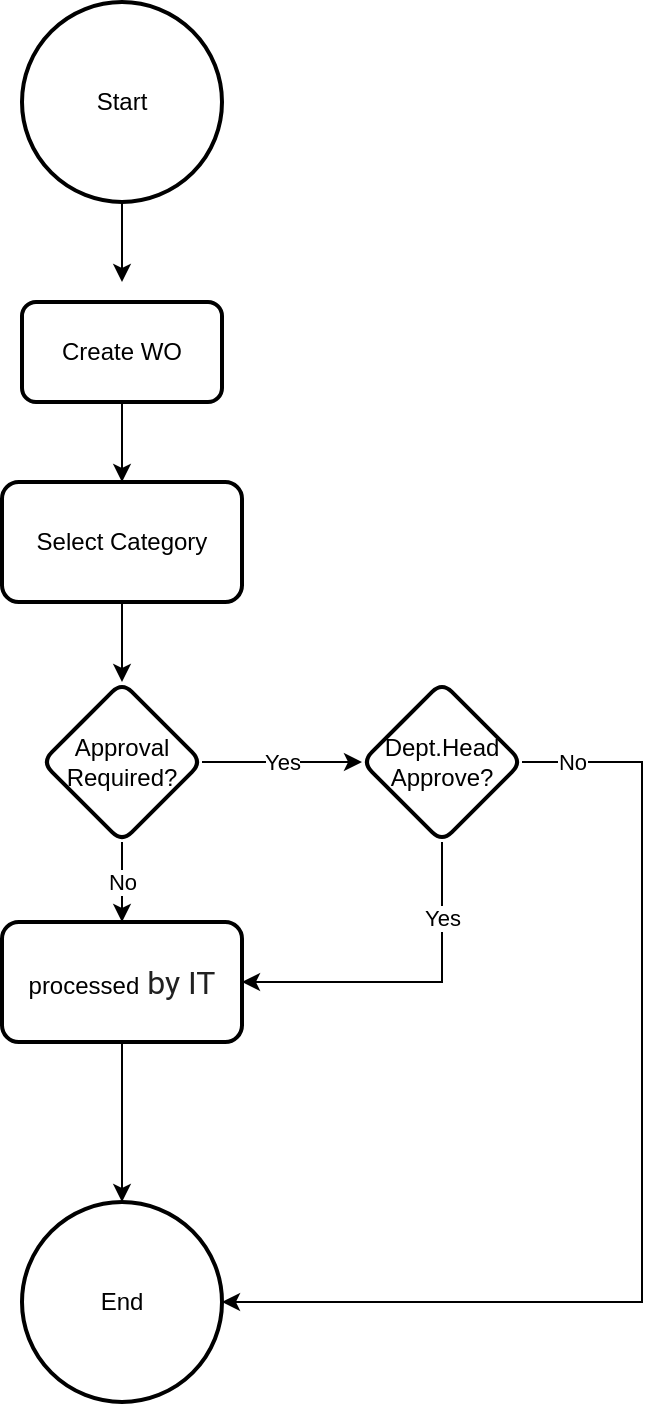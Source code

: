 <mxfile version="18.1.3" type="github">
  <diagram id="C5RBs43oDa-KdzZeNtuy" name="Page-1">
    <mxGraphModel dx="1422" dy="1874" grid="1" gridSize="10" guides="1" tooltips="1" connect="1" arrows="1" fold="1" page="1" pageScale="1" pageWidth="827" pageHeight="1169" math="0" shadow="0">
      <root>
        <mxCell id="WIyWlLk6GJQsqaUBKTNV-0" />
        <mxCell id="WIyWlLk6GJQsqaUBKTNV-1" parent="WIyWlLk6GJQsqaUBKTNV-0" />
        <mxCell id="GaerBHumQXEdEH-XcB7C-0" value="Start" style="strokeWidth=2;html=1;shape=mxgraph.flowchart.start_2;whiteSpace=wrap;" vertex="1" parent="WIyWlLk6GJQsqaUBKTNV-1">
          <mxGeometry x="170" y="-110" width="100" height="100" as="geometry" />
        </mxCell>
        <mxCell id="GaerBHumQXEdEH-XcB7C-1" value="End" style="strokeWidth=2;html=1;shape=mxgraph.flowchart.start_2;whiteSpace=wrap;" vertex="1" parent="WIyWlLk6GJQsqaUBKTNV-1">
          <mxGeometry x="170" y="490" width="100" height="100" as="geometry" />
        </mxCell>
        <mxCell id="GaerBHumQXEdEH-XcB7C-2" value="" style="endArrow=classic;html=1;rounded=0;exitX=0.5;exitY=1;exitDx=0;exitDy=0;exitPerimeter=0;" edge="1" parent="WIyWlLk6GJQsqaUBKTNV-1" source="GaerBHumQXEdEH-XcB7C-0">
          <mxGeometry width="50" height="50" relative="1" as="geometry">
            <mxPoint x="390" y="130" as="sourcePoint" />
            <mxPoint x="220" y="30" as="targetPoint" />
          </mxGeometry>
        </mxCell>
        <mxCell id="GaerBHumQXEdEH-XcB7C-7" value="" style="edgeStyle=orthogonalEdgeStyle;rounded=0;orthogonalLoop=1;jettySize=auto;html=1;" edge="1" parent="WIyWlLk6GJQsqaUBKTNV-1" source="GaerBHumQXEdEH-XcB7C-5" target="GaerBHumQXEdEH-XcB7C-6">
          <mxGeometry relative="1" as="geometry" />
        </mxCell>
        <mxCell id="GaerBHumQXEdEH-XcB7C-5" value="Create WO" style="rounded=1;whiteSpace=wrap;html=1;absoluteArcSize=1;arcSize=14;strokeWidth=2;" vertex="1" parent="WIyWlLk6GJQsqaUBKTNV-1">
          <mxGeometry x="170" y="40" width="100" height="50" as="geometry" />
        </mxCell>
        <mxCell id="GaerBHumQXEdEH-XcB7C-9" value="" style="edgeStyle=orthogonalEdgeStyle;rounded=0;orthogonalLoop=1;jettySize=auto;html=1;" edge="1" parent="WIyWlLk6GJQsqaUBKTNV-1" source="GaerBHumQXEdEH-XcB7C-6" target="GaerBHumQXEdEH-XcB7C-8">
          <mxGeometry relative="1" as="geometry" />
        </mxCell>
        <mxCell id="GaerBHumQXEdEH-XcB7C-6" value="Select Category" style="whiteSpace=wrap;html=1;rounded=1;arcSize=14;strokeWidth=2;" vertex="1" parent="WIyWlLk6GJQsqaUBKTNV-1">
          <mxGeometry x="160" y="130" width="120" height="60" as="geometry" />
        </mxCell>
        <mxCell id="GaerBHumQXEdEH-XcB7C-13" value="Yes" style="edgeStyle=orthogonalEdgeStyle;rounded=0;orthogonalLoop=1;jettySize=auto;html=1;" edge="1" parent="WIyWlLk6GJQsqaUBKTNV-1" source="GaerBHumQXEdEH-XcB7C-8" target="GaerBHumQXEdEH-XcB7C-12">
          <mxGeometry relative="1" as="geometry" />
        </mxCell>
        <mxCell id="GaerBHumQXEdEH-XcB7C-16" value="No" style="edgeStyle=orthogonalEdgeStyle;rounded=0;orthogonalLoop=1;jettySize=auto;html=1;" edge="1" parent="WIyWlLk6GJQsqaUBKTNV-1" source="GaerBHumQXEdEH-XcB7C-8" target="GaerBHumQXEdEH-XcB7C-15">
          <mxGeometry relative="1" as="geometry" />
        </mxCell>
        <mxCell id="GaerBHumQXEdEH-XcB7C-8" value="Approval Required?" style="rhombus;whiteSpace=wrap;html=1;rounded=1;arcSize=14;strokeWidth=2;" vertex="1" parent="WIyWlLk6GJQsqaUBKTNV-1">
          <mxGeometry x="180" y="230" width="80" height="80" as="geometry" />
        </mxCell>
        <mxCell id="GaerBHumQXEdEH-XcB7C-12" value="Dept.Head Approve?" style="rhombus;whiteSpace=wrap;html=1;rounded=1;arcSize=14;strokeWidth=2;" vertex="1" parent="WIyWlLk6GJQsqaUBKTNV-1">
          <mxGeometry x="340" y="230" width="80" height="80" as="geometry" />
        </mxCell>
        <mxCell id="GaerBHumQXEdEH-XcB7C-14" value="No" style="endArrow=classic;html=1;rounded=0;exitX=1;exitY=0.5;exitDx=0;exitDy=0;entryX=1;entryY=0.5;entryDx=0;entryDy=0;entryPerimeter=0;" edge="1" parent="WIyWlLk6GJQsqaUBKTNV-1" source="GaerBHumQXEdEH-XcB7C-12" target="GaerBHumQXEdEH-XcB7C-1">
          <mxGeometry x="-0.91" width="50" height="50" relative="1" as="geometry">
            <mxPoint x="390" y="260" as="sourcePoint" />
            <mxPoint x="440" y="210" as="targetPoint" />
            <Array as="points">
              <mxPoint x="480" y="270" />
              <mxPoint x="480" y="540" />
            </Array>
            <mxPoint as="offset" />
          </mxGeometry>
        </mxCell>
        <mxCell id="GaerBHumQXEdEH-XcB7C-15" value="&lt;div style=&quot;text-align: center;&quot;&gt;&lt;span style=&quot;background-color: rgb(255, 255, 255); text-align: left;&quot;&gt;processed&lt;/span&gt;&lt;span style=&quot;background-color: rgb(255, 255, 255); color: rgba(0, 0, 0, 0.87); font-family: Roboto, RobotoDraft, Helvetica, Arial, sans-serif; font-size: medium; text-align: left;&quot;&gt;&amp;nbsp;by IT&lt;/span&gt;&lt;/div&gt;" style="whiteSpace=wrap;html=1;rounded=1;arcSize=14;strokeWidth=2;" vertex="1" parent="WIyWlLk6GJQsqaUBKTNV-1">
          <mxGeometry x="160" y="350" width="120" height="60" as="geometry" />
        </mxCell>
        <mxCell id="GaerBHumQXEdEH-XcB7C-18" value="Yes" style="endArrow=classic;html=1;rounded=0;exitX=0.5;exitY=1;exitDx=0;exitDy=0;entryX=1;entryY=0.5;entryDx=0;entryDy=0;" edge="1" parent="WIyWlLk6GJQsqaUBKTNV-1" source="GaerBHumQXEdEH-XcB7C-12" target="GaerBHumQXEdEH-XcB7C-15">
          <mxGeometry x="-0.556" width="50" height="50" relative="1" as="geometry">
            <mxPoint x="390" y="360" as="sourcePoint" />
            <mxPoint x="440" y="310" as="targetPoint" />
            <Array as="points">
              <mxPoint x="380" y="380" />
            </Array>
            <mxPoint as="offset" />
          </mxGeometry>
        </mxCell>
        <mxCell id="GaerBHumQXEdEH-XcB7C-19" value="" style="endArrow=classic;html=1;rounded=0;exitX=0.5;exitY=1;exitDx=0;exitDy=0;entryX=0.5;entryY=0;entryDx=0;entryDy=0;entryPerimeter=0;" edge="1" parent="WIyWlLk6GJQsqaUBKTNV-1" source="GaerBHumQXEdEH-XcB7C-15" target="GaerBHumQXEdEH-XcB7C-1">
          <mxGeometry width="50" height="50" relative="1" as="geometry">
            <mxPoint x="390" y="360" as="sourcePoint" />
            <mxPoint x="440" y="310" as="targetPoint" />
          </mxGeometry>
        </mxCell>
      </root>
    </mxGraphModel>
  </diagram>
</mxfile>
